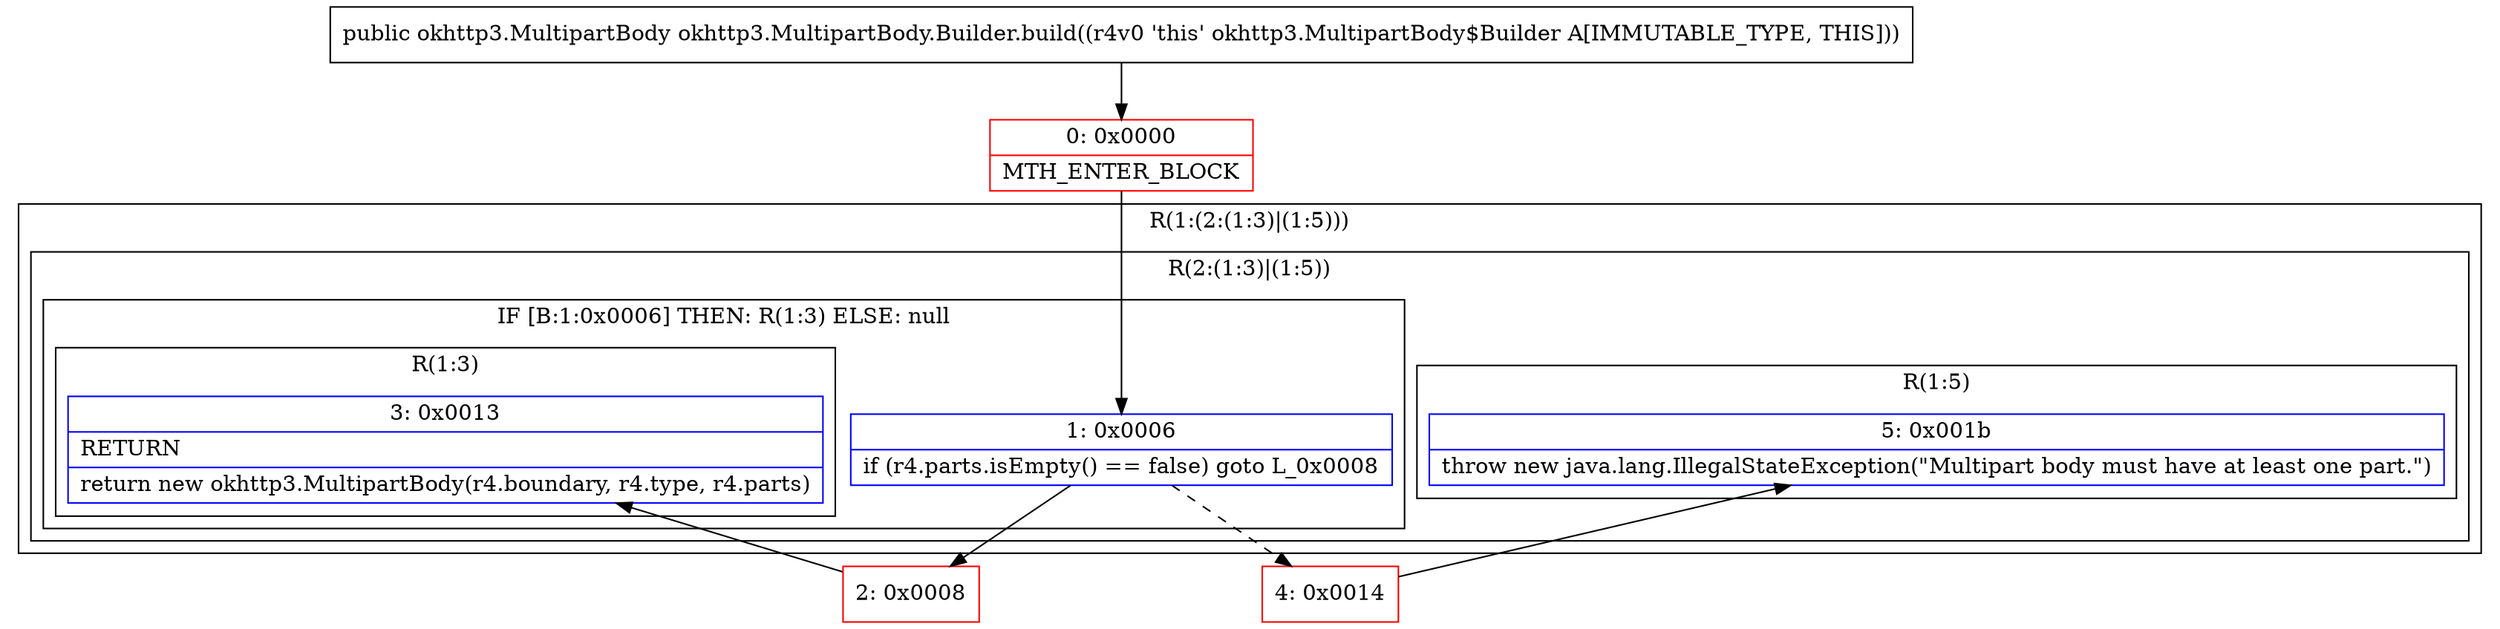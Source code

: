 digraph "CFG forokhttp3.MultipartBody.Builder.build()Lokhttp3\/MultipartBody;" {
subgraph cluster_Region_2077151702 {
label = "R(1:(2:(1:3)|(1:5)))";
node [shape=record,color=blue];
subgraph cluster_Region_1873405559 {
label = "R(2:(1:3)|(1:5))";
node [shape=record,color=blue];
subgraph cluster_IfRegion_959485294 {
label = "IF [B:1:0x0006] THEN: R(1:3) ELSE: null";
node [shape=record,color=blue];
Node_1 [shape=record,label="{1\:\ 0x0006|if (r4.parts.isEmpty() == false) goto L_0x0008\l}"];
subgraph cluster_Region_1641805675 {
label = "R(1:3)";
node [shape=record,color=blue];
Node_3 [shape=record,label="{3\:\ 0x0013|RETURN\l|return new okhttp3.MultipartBody(r4.boundary, r4.type, r4.parts)\l}"];
}
}
subgraph cluster_Region_1813437159 {
label = "R(1:5)";
node [shape=record,color=blue];
Node_5 [shape=record,label="{5\:\ 0x001b|throw new java.lang.IllegalStateException(\"Multipart body must have at least one part.\")\l}"];
}
}
}
Node_0 [shape=record,color=red,label="{0\:\ 0x0000|MTH_ENTER_BLOCK\l}"];
Node_2 [shape=record,color=red,label="{2\:\ 0x0008}"];
Node_4 [shape=record,color=red,label="{4\:\ 0x0014}"];
MethodNode[shape=record,label="{public okhttp3.MultipartBody okhttp3.MultipartBody.Builder.build((r4v0 'this' okhttp3.MultipartBody$Builder A[IMMUTABLE_TYPE, THIS])) }"];
MethodNode -> Node_0;
Node_1 -> Node_2;
Node_1 -> Node_4[style=dashed];
Node_0 -> Node_1;
Node_2 -> Node_3;
Node_4 -> Node_5;
}

